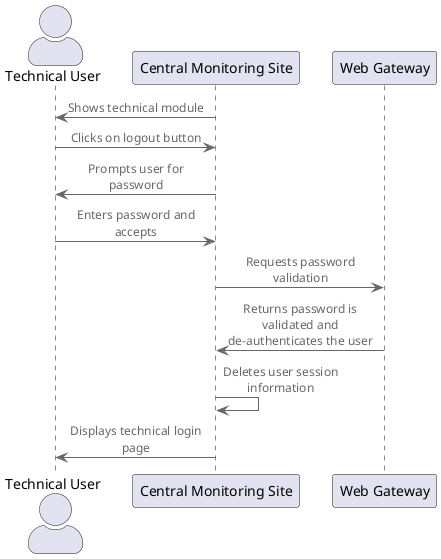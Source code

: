 @startuml Technical Logout
!include <C4/C4_Component>

actor       "Technical User"  as user
participant "Central Monitoring Site" as cms
participant "Web Gateway" as web

cms -> user : Shows technical module
user -> cms : Clicks on logout button
cms -> user : Prompts user for password
user -> cms : Enters password and accepts
cms -> web : Requests password validation
web -> cms : Returns password is validated and de-authenticates the user
cms -> cms : Deletes user session information
cms -> user : Displays technical login page

@enduml